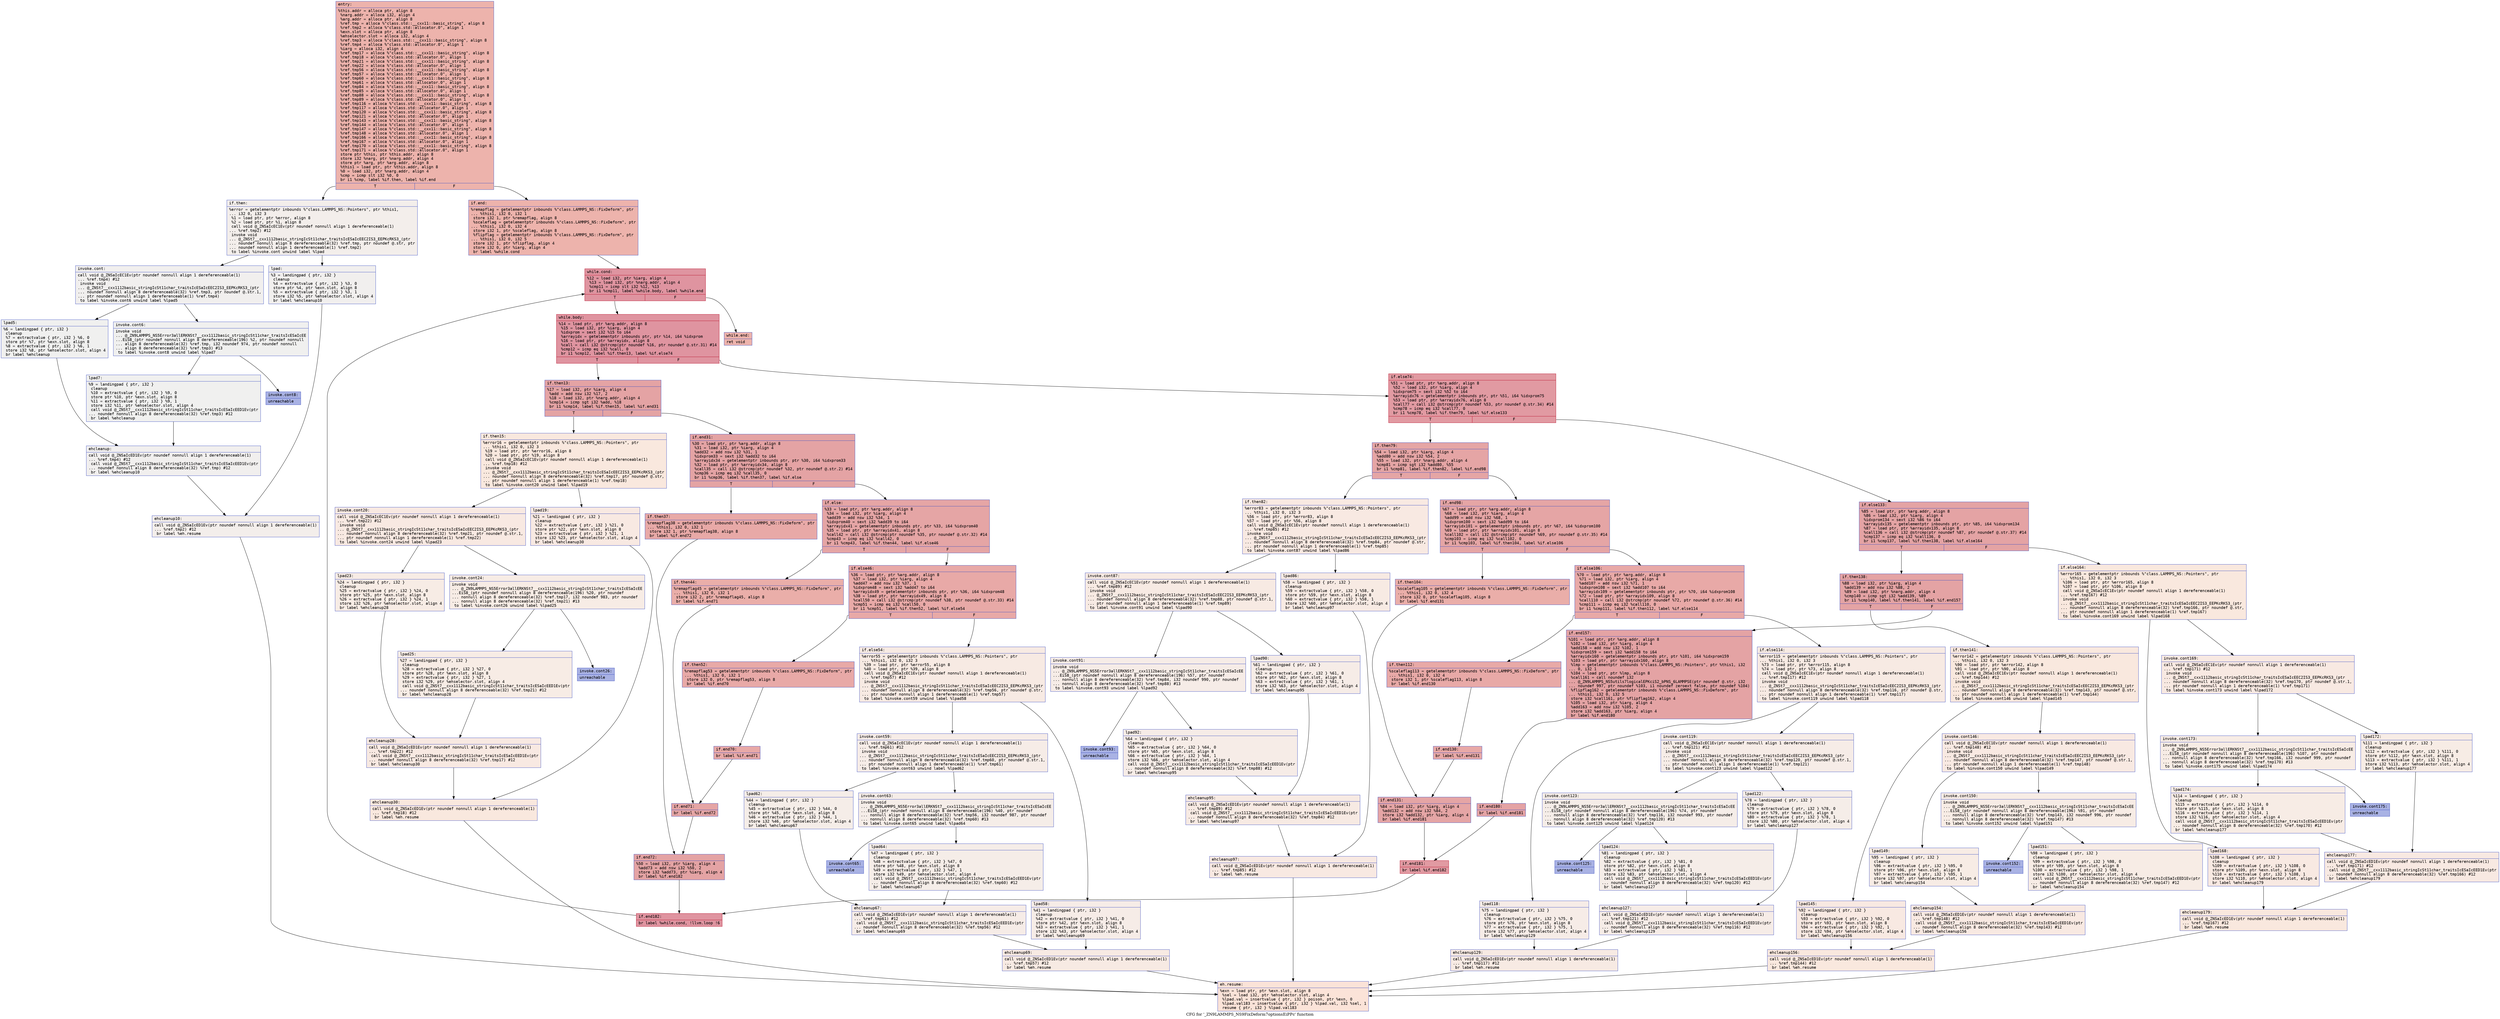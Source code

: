 digraph "CFG for '_ZN9LAMMPS_NS9FixDeform7optionsEiPPc' function" {
	label="CFG for '_ZN9LAMMPS_NS9FixDeform7optionsEiPPc' function";

	Node0x558e84e576a0 [shape=record,color="#3d50c3ff", style=filled, fillcolor="#d6524470" fontname="Courier",label="{entry:\l|  %this.addr = alloca ptr, align 8\l  %narg.addr = alloca i32, align 4\l  %arg.addr = alloca ptr, align 8\l  %ref.tmp = alloca %\"class.std::__cxx11::basic_string\", align 8\l  %ref.tmp2 = alloca %\"class.std::allocator.0\", align 1\l  %exn.slot = alloca ptr, align 8\l  %ehselector.slot = alloca i32, align 4\l  %ref.tmp3 = alloca %\"class.std::__cxx11::basic_string\", align 8\l  %ref.tmp4 = alloca %\"class.std::allocator.0\", align 1\l  %iarg = alloca i32, align 4\l  %ref.tmp17 = alloca %\"class.std::__cxx11::basic_string\", align 8\l  %ref.tmp18 = alloca %\"class.std::allocator.0\", align 1\l  %ref.tmp21 = alloca %\"class.std::__cxx11::basic_string\", align 8\l  %ref.tmp22 = alloca %\"class.std::allocator.0\", align 1\l  %ref.tmp56 = alloca %\"class.std::__cxx11::basic_string\", align 8\l  %ref.tmp57 = alloca %\"class.std::allocator.0\", align 1\l  %ref.tmp60 = alloca %\"class.std::__cxx11::basic_string\", align 8\l  %ref.tmp61 = alloca %\"class.std::allocator.0\", align 1\l  %ref.tmp84 = alloca %\"class.std::__cxx11::basic_string\", align 8\l  %ref.tmp85 = alloca %\"class.std::allocator.0\", align 1\l  %ref.tmp88 = alloca %\"class.std::__cxx11::basic_string\", align 8\l  %ref.tmp89 = alloca %\"class.std::allocator.0\", align 1\l  %ref.tmp116 = alloca %\"class.std::__cxx11::basic_string\", align 8\l  %ref.tmp117 = alloca %\"class.std::allocator.0\", align 1\l  %ref.tmp120 = alloca %\"class.std::__cxx11::basic_string\", align 8\l  %ref.tmp121 = alloca %\"class.std::allocator.0\", align 1\l  %ref.tmp143 = alloca %\"class.std::__cxx11::basic_string\", align 8\l  %ref.tmp144 = alloca %\"class.std::allocator.0\", align 1\l  %ref.tmp147 = alloca %\"class.std::__cxx11::basic_string\", align 8\l  %ref.tmp148 = alloca %\"class.std::allocator.0\", align 1\l  %ref.tmp166 = alloca %\"class.std::__cxx11::basic_string\", align 8\l  %ref.tmp167 = alloca %\"class.std::allocator.0\", align 1\l  %ref.tmp170 = alloca %\"class.std::__cxx11::basic_string\", align 8\l  %ref.tmp171 = alloca %\"class.std::allocator.0\", align 1\l  store ptr %this, ptr %this.addr, align 8\l  store i32 %narg, ptr %narg.addr, align 4\l  store ptr %arg, ptr %arg.addr, align 8\l  %this1 = load ptr, ptr %this.addr, align 8\l  %0 = load i32, ptr %narg.addr, align 4\l  %cmp = icmp slt i32 %0, 0\l  br i1 %cmp, label %if.then, label %if.end\l|{<s0>T|<s1>F}}"];
	Node0x558e84e576a0:s0 -> Node0x558e84e58f30[tooltip="entry -> if.then\nProbability 0.00%" ];
	Node0x558e84e576a0:s1 -> Node0x558e84e58fa0[tooltip="entry -> if.end\nProbability 100.00%" ];
	Node0x558e84e58f30 [shape=record,color="#3d50c3ff", style=filled, fillcolor="#e5d8d170" fontname="Courier",label="{if.then:\l|  %error = getelementptr inbounds %\"class.LAMMPS_NS::Pointers\", ptr %this1,\l... i32 0, i32 3\l  %1 = load ptr, ptr %error, align 8\l  %2 = load ptr, ptr %1, align 8\l  call void @_ZNSaIcEC1Ev(ptr noundef nonnull align 1 dereferenceable(1)\l... %ref.tmp2) #12\l  invoke void\l... @_ZNSt7__cxx1112basic_stringIcSt11char_traitsIcESaIcEEC2IS3_EEPKcRKS3_(ptr\l... noundef nonnull align 8 dereferenceable(32) %ref.tmp, ptr noundef @.str, ptr\l... noundef nonnull align 1 dereferenceable(1) %ref.tmp2)\l          to label %invoke.cont unwind label %lpad\l}"];
	Node0x558e84e58f30 -> Node0x558e84e59420[tooltip="if.then -> invoke.cont\nProbability 50.00%" ];
	Node0x558e84e58f30 -> Node0x558e84e594a0[tooltip="if.then -> lpad\nProbability 50.00%" ];
	Node0x558e84e59420 [shape=record,color="#3d50c3ff", style=filled, fillcolor="#e0dbd870" fontname="Courier",label="{invoke.cont:\l|  call void @_ZNSaIcEC1Ev(ptr noundef nonnull align 1 dereferenceable(1)\l... %ref.tmp4) #12\l  invoke void\l... @_ZNSt7__cxx1112basic_stringIcSt11char_traitsIcESaIcEEC2IS3_EEPKcRKS3_(ptr\l... noundef nonnull align 8 dereferenceable(32) %ref.tmp3, ptr noundef @.str.1,\l... ptr noundef nonnull align 1 dereferenceable(1) %ref.tmp4)\l          to label %invoke.cont6 unwind label %lpad5\l}"];
	Node0x558e84e59420 -> Node0x558e84e597c0[tooltip="invoke.cont -> invoke.cont6\nProbability 50.00%" ];
	Node0x558e84e59420 -> Node0x558e84e59810[tooltip="invoke.cont -> lpad5\nProbability 50.00%" ];
	Node0x558e84e597c0 [shape=record,color="#3d50c3ff", style=filled, fillcolor="#dedcdb70" fontname="Courier",label="{invoke.cont6:\l|  invoke void\l... @_ZN9LAMMPS_NS5Error3allERKNSt7__cxx1112basic_stringIcSt11char_traitsIcESaIcEE\l...EiS8_(ptr noundef nonnull align 8 dereferenceable(196) %2, ptr noundef nonnull\l... align 8 dereferenceable(32) %ref.tmp, i32 noundef 974, ptr noundef nonnull\l... align 8 dereferenceable(32) %ref.tmp3) #13\l          to label %invoke.cont8 unwind label %lpad7\l}"];
	Node0x558e84e597c0 -> Node0x558e84e59770[tooltip="invoke.cont6 -> invoke.cont8\nProbability 0.00%" ];
	Node0x558e84e597c0 -> Node0x558e84e59a70[tooltip="invoke.cont6 -> lpad7\nProbability 100.00%" ];
	Node0x558e84e59770 [shape=record,color="#3d50c3ff", style=filled, fillcolor="#3d50c370" fontname="Courier",label="{invoke.cont8:\l|  unreachable\l}"];
	Node0x558e84e594a0 [shape=record,color="#3d50c3ff", style=filled, fillcolor="#e0dbd870" fontname="Courier",label="{lpad:\l|  %3 = landingpad \{ ptr, i32 \}\l          cleanup\l  %4 = extractvalue \{ ptr, i32 \} %3, 0\l  store ptr %4, ptr %exn.slot, align 8\l  %5 = extractvalue \{ ptr, i32 \} %3, 1\l  store i32 %5, ptr %ehselector.slot, align 4\l  br label %ehcleanup10\l}"];
	Node0x558e84e594a0 -> Node0x558e84e5a520[tooltip="lpad -> ehcleanup10\nProbability 100.00%" ];
	Node0x558e84e59810 [shape=record,color="#3d50c3ff", style=filled, fillcolor="#dedcdb70" fontname="Courier",label="{lpad5:\l|  %6 = landingpad \{ ptr, i32 \}\l          cleanup\l  %7 = extractvalue \{ ptr, i32 \} %6, 0\l  store ptr %7, ptr %exn.slot, align 8\l  %8 = extractvalue \{ ptr, i32 \} %6, 1\l  store i32 %8, ptr %ehselector.slot, align 4\l  br label %ehcleanup\l}"];
	Node0x558e84e59810 -> Node0x558e84e03870[tooltip="lpad5 -> ehcleanup\nProbability 100.00%" ];
	Node0x558e84e59a70 [shape=record,color="#3d50c3ff", style=filled, fillcolor="#dedcdb70" fontname="Courier",label="{lpad7:\l|  %9 = landingpad \{ ptr, i32 \}\l          cleanup\l  %10 = extractvalue \{ ptr, i32 \} %9, 0\l  store ptr %10, ptr %exn.slot, align 8\l  %11 = extractvalue \{ ptr, i32 \} %9, 1\l  store i32 %11, ptr %ehselector.slot, align 4\l  call void @_ZNSt7__cxx1112basic_stringIcSt11char_traitsIcESaIcEED1Ev(ptr\l... noundef nonnull align 8 dereferenceable(32) %ref.tmp3) #12\l  br label %ehcleanup\l}"];
	Node0x558e84e59a70 -> Node0x558e84e03870[tooltip="lpad7 -> ehcleanup\nProbability 100.00%" ];
	Node0x558e84e03870 [shape=record,color="#3d50c3ff", style=filled, fillcolor="#e0dbd870" fontname="Courier",label="{ehcleanup:\l|  call void @_ZNSaIcED1Ev(ptr noundef nonnull align 1 dereferenceable(1)\l... %ref.tmp4) #12\l  call void @_ZNSt7__cxx1112basic_stringIcSt11char_traitsIcESaIcEED1Ev(ptr\l... noundef nonnull align 8 dereferenceable(32) %ref.tmp) #12\l  br label %ehcleanup10\l}"];
	Node0x558e84e03870 -> Node0x558e84e5a520[tooltip="ehcleanup -> ehcleanup10\nProbability 100.00%" ];
	Node0x558e84e5a520 [shape=record,color="#3d50c3ff", style=filled, fillcolor="#e5d8d170" fontname="Courier",label="{ehcleanup10:\l|  call void @_ZNSaIcED1Ev(ptr noundef nonnull align 1 dereferenceable(1)\l... %ref.tmp2) #12\l  br label %eh.resume\l}"];
	Node0x558e84e5a520 -> Node0x558e84e985b0[tooltip="ehcleanup10 -> eh.resume\nProbability 100.00%" ];
	Node0x558e84e58fa0 [shape=record,color="#3d50c3ff", style=filled, fillcolor="#d6524470" fontname="Courier",label="{if.end:\l|  %remapflag = getelementptr inbounds %\"class.LAMMPS_NS::FixDeform\", ptr\l... %this1, i32 0, i32 1\l  store i32 1, ptr %remapflag, align 8\l  %scaleflag = getelementptr inbounds %\"class.LAMMPS_NS::FixDeform\", ptr\l... %this1, i32 0, i32 4\l  store i32 1, ptr %scaleflag, align 8\l  %flipflag = getelementptr inbounds %\"class.LAMMPS_NS::FixDeform\", ptr\l... %this1, i32 0, i32 5\l  store i32 1, ptr %flipflag, align 4\l  store i32 0, ptr %iarg, align 4\l  br label %while.cond\l}"];
	Node0x558e84e58fa0 -> Node0x558e84e98b90[tooltip="if.end -> while.cond\nProbability 100.00%" ];
	Node0x558e84e98b90 [shape=record,color="#b70d28ff", style=filled, fillcolor="#b70d2870" fontname="Courier",label="{while.cond:\l|  %12 = load i32, ptr %iarg, align 4\l  %13 = load i32, ptr %narg.addr, align 4\l  %cmp11 = icmp slt i32 %12, %13\l  br i1 %cmp11, label %while.body, label %while.end\l|{<s0>T|<s1>F}}"];
	Node0x558e84e98b90:s0 -> Node0x558e84e98e10[tooltip="while.cond -> while.body\nProbability 96.88%" ];
	Node0x558e84e98b90:s1 -> Node0x558e84e98e90[tooltip="while.cond -> while.end\nProbability 3.12%" ];
	Node0x558e84e98e10 [shape=record,color="#b70d28ff", style=filled, fillcolor="#b70d2870" fontname="Courier",label="{while.body:\l|  %14 = load ptr, ptr %arg.addr, align 8\l  %15 = load i32, ptr %iarg, align 4\l  %idxprom = sext i32 %15 to i64\l  %arrayidx = getelementptr inbounds ptr, ptr %14, i64 %idxprom\l  %16 = load ptr, ptr %arrayidx, align 8\l  %call = call i32 @strcmp(ptr noundef %16, ptr noundef @.str.31) #14\l  %cmp12 = icmp eq i32 %call, 0\l  br i1 %cmp12, label %if.then13, label %if.else74\l|{<s0>T|<s1>F}}"];
	Node0x558e84e98e10:s0 -> Node0x558e84e994a0[tooltip="while.body -> if.then13\nProbability 37.50%" ];
	Node0x558e84e98e10:s1 -> Node0x558e84e99520[tooltip="while.body -> if.else74\nProbability 62.50%" ];
	Node0x558e84e994a0 [shape=record,color="#3d50c3ff", style=filled, fillcolor="#c32e3170" fontname="Courier",label="{if.then13:\l|  %17 = load i32, ptr %iarg, align 4\l  %add = add nsw i32 %17, 2\l  %18 = load i32, ptr %narg.addr, align 4\l  %cmp14 = icmp sgt i32 %add, %18\l  br i1 %cmp14, label %if.then15, label %if.end31\l|{<s0>T|<s1>F}}"];
	Node0x558e84e994a0:s0 -> Node0x558e84e998b0[tooltip="if.then13 -> if.then15\nProbability 0.00%" ];
	Node0x558e84e994a0:s1 -> Node0x558e84e99930[tooltip="if.then13 -> if.end31\nProbability 100.00%" ];
	Node0x558e84e998b0 [shape=record,color="#3d50c3ff", style=filled, fillcolor="#f2cab570" fontname="Courier",label="{if.then15:\l|  %error16 = getelementptr inbounds %\"class.LAMMPS_NS::Pointers\", ptr\l... %this1, i32 0, i32 3\l  %19 = load ptr, ptr %error16, align 8\l  %20 = load ptr, ptr %19, align 8\l  call void @_ZNSaIcEC1Ev(ptr noundef nonnull align 1 dereferenceable(1)\l... %ref.tmp18) #12\l  invoke void\l... @_ZNSt7__cxx1112basic_stringIcSt11char_traitsIcESaIcEEC2IS3_EEPKcRKS3_(ptr\l... noundef nonnull align 8 dereferenceable(32) %ref.tmp17, ptr noundef @.str,\l... ptr noundef nonnull align 1 dereferenceable(1) %ref.tmp18)\l          to label %invoke.cont20 unwind label %lpad19\l}"];
	Node0x558e84e998b0 -> Node0x558e84e99dc0[tooltip="if.then15 -> invoke.cont20\nProbability 50.00%" ];
	Node0x558e84e998b0 -> Node0x558e84e99e40[tooltip="if.then15 -> lpad19\nProbability 50.00%" ];
	Node0x558e84e99dc0 [shape=record,color="#3d50c3ff", style=filled, fillcolor="#efcebd70" fontname="Courier",label="{invoke.cont20:\l|  call void @_ZNSaIcEC1Ev(ptr noundef nonnull align 1 dereferenceable(1)\l... %ref.tmp22) #12\l  invoke void\l... @_ZNSt7__cxx1112basic_stringIcSt11char_traitsIcESaIcEEC2IS3_EEPKcRKS3_(ptr\l... noundef nonnull align 8 dereferenceable(32) %ref.tmp21, ptr noundef @.str.1,\l... ptr noundef nonnull align 1 dereferenceable(1) %ref.tmp22)\l          to label %invoke.cont24 unwind label %lpad23\l}"];
	Node0x558e84e99dc0 -> Node0x558e84e9a1c0[tooltip="invoke.cont20 -> invoke.cont24\nProbability 50.00%" ];
	Node0x558e84e99dc0 -> Node0x558e84e9a210[tooltip="invoke.cont20 -> lpad23\nProbability 50.00%" ];
	Node0x558e84e9a1c0 [shape=record,color="#3d50c3ff", style=filled, fillcolor="#ecd3c570" fontname="Courier",label="{invoke.cont24:\l|  invoke void\l... @_ZN9LAMMPS_NS5Error3allERKNSt7__cxx1112basic_stringIcSt11char_traitsIcESaIcEE\l...EiS8_(ptr noundef nonnull align 8 dereferenceable(196) %20, ptr noundef\l... nonnull align 8 dereferenceable(32) %ref.tmp17, i32 noundef 983, ptr noundef\l... nonnull align 8 dereferenceable(32) %ref.tmp21) #13\l          to label %invoke.cont26 unwind label %lpad25\l}"];
	Node0x558e84e9a1c0 -> Node0x558e84e9a170[tooltip="invoke.cont24 -> invoke.cont26\nProbability 0.00%" ];
	Node0x558e84e9a1c0 -> Node0x558e84ddffb0[tooltip="invoke.cont24 -> lpad25\nProbability 100.00%" ];
	Node0x558e84e9a170 [shape=record,color="#3d50c3ff", style=filled, fillcolor="#3d50c370" fontname="Courier",label="{invoke.cont26:\l|  unreachable\l}"];
	Node0x558e84e99e40 [shape=record,color="#3d50c3ff", style=filled, fillcolor="#efcebd70" fontname="Courier",label="{lpad19:\l|  %21 = landingpad \{ ptr, i32 \}\l          cleanup\l  %22 = extractvalue \{ ptr, i32 \} %21, 0\l  store ptr %22, ptr %exn.slot, align 8\l  %23 = extractvalue \{ ptr, i32 \} %21, 1\l  store i32 %23, ptr %ehselector.slot, align 4\l  br label %ehcleanup30\l}"];
	Node0x558e84e99e40 -> Node0x558e84de0570[tooltip="lpad19 -> ehcleanup30\nProbability 100.00%" ];
	Node0x558e84e9a210 [shape=record,color="#3d50c3ff", style=filled, fillcolor="#ecd3c570" fontname="Courier",label="{lpad23:\l|  %24 = landingpad \{ ptr, i32 \}\l          cleanup\l  %25 = extractvalue \{ ptr, i32 \} %24, 0\l  store ptr %25, ptr %exn.slot, align 8\l  %26 = extractvalue \{ ptr, i32 \} %24, 1\l  store i32 %26, ptr %ehselector.slot, align 4\l  br label %ehcleanup28\l}"];
	Node0x558e84e9a210 -> Node0x558e84de08c0[tooltip="lpad23 -> ehcleanup28\nProbability 100.00%" ];
	Node0x558e84ddffb0 [shape=record,color="#3d50c3ff", style=filled, fillcolor="#ecd3c570" fontname="Courier",label="{lpad25:\l|  %27 = landingpad \{ ptr, i32 \}\l          cleanup\l  %28 = extractvalue \{ ptr, i32 \} %27, 0\l  store ptr %28, ptr %exn.slot, align 8\l  %29 = extractvalue \{ ptr, i32 \} %27, 1\l  store i32 %29, ptr %ehselector.slot, align 4\l  call void @_ZNSt7__cxx1112basic_stringIcSt11char_traitsIcESaIcEED1Ev(ptr\l... noundef nonnull align 8 dereferenceable(32) %ref.tmp21) #12\l  br label %ehcleanup28\l}"];
	Node0x558e84ddffb0 -> Node0x558e84de08c0[tooltip="lpad25 -> ehcleanup28\nProbability 100.00%" ];
	Node0x558e84de08c0 [shape=record,color="#3d50c3ff", style=filled, fillcolor="#efcebd70" fontname="Courier",label="{ehcleanup28:\l|  call void @_ZNSaIcED1Ev(ptr noundef nonnull align 1 dereferenceable(1)\l... %ref.tmp22) #12\l  call void @_ZNSt7__cxx1112basic_stringIcSt11char_traitsIcESaIcEED1Ev(ptr\l... noundef nonnull align 8 dereferenceable(32) %ref.tmp17) #12\l  br label %ehcleanup30\l}"];
	Node0x558e84de08c0 -> Node0x558e84de0570[tooltip="ehcleanup28 -> ehcleanup30\nProbability 100.00%" ];
	Node0x558e84de0570 [shape=record,color="#3d50c3ff", style=filled, fillcolor="#f2cab570" fontname="Courier",label="{ehcleanup30:\l|  call void @_ZNSaIcED1Ev(ptr noundef nonnull align 1 dereferenceable(1)\l... %ref.tmp18) #12\l  br label %eh.resume\l}"];
	Node0x558e84de0570 -> Node0x558e84e985b0[tooltip="ehcleanup30 -> eh.resume\nProbability 100.00%" ];
	Node0x558e84e99930 [shape=record,color="#3d50c3ff", style=filled, fillcolor="#c32e3170" fontname="Courier",label="{if.end31:\l|  %30 = load ptr, ptr %arg.addr, align 8\l  %31 = load i32, ptr %iarg, align 4\l  %add32 = add nsw i32 %31, 1\l  %idxprom33 = sext i32 %add32 to i64\l  %arrayidx34 = getelementptr inbounds ptr, ptr %30, i64 %idxprom33\l  %32 = load ptr, ptr %arrayidx34, align 8\l  %call35 = call i32 @strcmp(ptr noundef %32, ptr noundef @.str.2) #14\l  %cmp36 = icmp eq i32 %call35, 0\l  br i1 %cmp36, label %if.then37, label %if.else\l|{<s0>T|<s1>F}}"];
	Node0x558e84e99930:s0 -> Node0x558e84e9c8b0[tooltip="if.end31 -> if.then37\nProbability 37.50%" ];
	Node0x558e84e99930:s1 -> Node0x558e84e9c930[tooltip="if.end31 -> if.else\nProbability 62.50%" ];
	Node0x558e84e9c8b0 [shape=record,color="#3d50c3ff", style=filled, fillcolor="#ca3b3770" fontname="Courier",label="{if.then37:\l|  %remapflag38 = getelementptr inbounds %\"class.LAMMPS_NS::FixDeform\", ptr\l... %this1, i32 0, i32 1\l  store i32 1, ptr %remapflag38, align 8\l  br label %if.end72\l}"];
	Node0x558e84e9c8b0 -> Node0x558e84e9cbe0[tooltip="if.then37 -> if.end72\nProbability 100.00%" ];
	Node0x558e84e9c930 [shape=record,color="#3d50c3ff", style=filled, fillcolor="#c5333470" fontname="Courier",label="{if.else:\l|  %33 = load ptr, ptr %arg.addr, align 8\l  %34 = load i32, ptr %iarg, align 4\l  %add39 = add nsw i32 %34, 1\l  %idxprom40 = sext i32 %add39 to i64\l  %arrayidx41 = getelementptr inbounds ptr, ptr %33, i64 %idxprom40\l  %35 = load ptr, ptr %arrayidx41, align 8\l  %call42 = call i32 @strcmp(ptr noundef %35, ptr noundef @.str.32) #14\l  %cmp43 = icmp eq i32 %call42, 0\l  br i1 %cmp43, label %if.then44, label %if.else46\l|{<s0>T|<s1>F}}"];
	Node0x558e84e9c930:s0 -> Node0x558e84e9d270[tooltip="if.else -> if.then44\nProbability 37.50%" ];
	Node0x558e84e9c930:s1 -> Node0x558e84e9d2f0[tooltip="if.else -> if.else46\nProbability 62.50%" ];
	Node0x558e84e9d270 [shape=record,color="#3d50c3ff", style=filled, fillcolor="#d0473d70" fontname="Courier",label="{if.then44:\l|  %remapflag45 = getelementptr inbounds %\"class.LAMMPS_NS::FixDeform\", ptr\l... %this1, i32 0, i32 1\l  store i32 2, ptr %remapflag45, align 8\l  br label %if.end71\l}"];
	Node0x558e84e9d270 -> Node0x558e84e9d5b0[tooltip="if.then44 -> if.end71\nProbability 100.00%" ];
	Node0x558e84e9d2f0 [shape=record,color="#3d50c3ff", style=filled, fillcolor="#ca3b3770" fontname="Courier",label="{if.else46:\l|  %36 = load ptr, ptr %arg.addr, align 8\l  %37 = load i32, ptr %iarg, align 4\l  %add47 = add nsw i32 %37, 1\l  %idxprom48 = sext i32 %add47 to i64\l  %arrayidx49 = getelementptr inbounds ptr, ptr %36, i64 %idxprom48\l  %38 = load ptr, ptr %arrayidx49, align 8\l  %call50 = call i32 @strcmp(ptr noundef %38, ptr noundef @.str.33) #14\l  %cmp51 = icmp eq i32 %call50, 0\l  br i1 %cmp51, label %if.then52, label %if.else54\l|{<s0>T|<s1>F}}"];
	Node0x558e84e9d2f0:s0 -> Node0x558e84e59eb0[tooltip="if.else46 -> if.then52\nProbability 100.00%" ];
	Node0x558e84e9d2f0:s1 -> Node0x558e84e59f30[tooltip="if.else46 -> if.else54\nProbability 0.00%" ];
	Node0x558e84e59eb0 [shape=record,color="#3d50c3ff", style=filled, fillcolor="#ca3b3770" fontname="Courier",label="{if.then52:\l|  %remapflag53 = getelementptr inbounds %\"class.LAMMPS_NS::FixDeform\", ptr\l... %this1, i32 0, i32 1\l  store i32 0, ptr %remapflag53, align 8\l  br label %if.end70\l}"];
	Node0x558e84e59eb0 -> Node0x558e84e5a090[tooltip="if.then52 -> if.end70\nProbability 100.00%" ];
	Node0x558e84e59f30 [shape=record,color="#3d50c3ff", style=filled, fillcolor="#eed0c070" fontname="Courier",label="{if.else54:\l|  %error55 = getelementptr inbounds %\"class.LAMMPS_NS::Pointers\", ptr\l... %this1, i32 0, i32 3\l  %39 = load ptr, ptr %error55, align 8\l  %40 = load ptr, ptr %39, align 8\l  call void @_ZNSaIcEC1Ev(ptr noundef nonnull align 1 dereferenceable(1)\l... %ref.tmp57) #12\l  invoke void\l... @_ZNSt7__cxx1112basic_stringIcSt11char_traitsIcESaIcEEC2IS3_EEPKcRKS3_(ptr\l... noundef nonnull align 8 dereferenceable(32) %ref.tmp56, ptr noundef @.str,\l... ptr noundef nonnull align 1 dereferenceable(1) %ref.tmp57)\l          to label %invoke.cont59 unwind label %lpad58\l}"];
	Node0x558e84e59f30 -> Node0x558e84e9e9d0[tooltip="if.else54 -> invoke.cont59\nProbability 50.00%" ];
	Node0x558e84e59f30 -> Node0x558e84e9ea50[tooltip="if.else54 -> lpad58\nProbability 50.00%" ];
	Node0x558e84e9e9d0 [shape=record,color="#3d50c3ff", style=filled, fillcolor="#ead5c970" fontname="Courier",label="{invoke.cont59:\l|  call void @_ZNSaIcEC1Ev(ptr noundef nonnull align 1 dereferenceable(1)\l... %ref.tmp61) #12\l  invoke void\l... @_ZNSt7__cxx1112basic_stringIcSt11char_traitsIcESaIcEEC2IS3_EEPKcRKS3_(ptr\l... noundef nonnull align 8 dereferenceable(32) %ref.tmp60, ptr noundef @.str.1,\l... ptr noundef nonnull align 1 dereferenceable(1) %ref.tmp61)\l          to label %invoke.cont63 unwind label %lpad62\l}"];
	Node0x558e84e9e9d0 -> Node0x558e84e9edd0[tooltip="invoke.cont59 -> invoke.cont63\nProbability 50.00%" ];
	Node0x558e84e9e9d0 -> Node0x558e84e9ee20[tooltip="invoke.cont59 -> lpad62\nProbability 50.00%" ];
	Node0x558e84e9edd0 [shape=record,color="#3d50c3ff", style=filled, fillcolor="#e8d6cc70" fontname="Courier",label="{invoke.cont63:\l|  invoke void\l... @_ZN9LAMMPS_NS5Error3allERKNSt7__cxx1112basic_stringIcSt11char_traitsIcESaIcEE\l...EiS8_(ptr noundef nonnull align 8 dereferenceable(196) %40, ptr noundef\l... nonnull align 8 dereferenceable(32) %ref.tmp56, i32 noundef 987, ptr noundef\l... nonnull align 8 dereferenceable(32) %ref.tmp60) #13\l          to label %invoke.cont65 unwind label %lpad64\l}"];
	Node0x558e84e9edd0 -> Node0x558e84e9ed80[tooltip="invoke.cont63 -> invoke.cont65\nProbability 0.00%" ];
	Node0x558e84e9edd0 -> Node0x558e84e9f140[tooltip="invoke.cont63 -> lpad64\nProbability 100.00%" ];
	Node0x558e84e9ed80 [shape=record,color="#3d50c3ff", style=filled, fillcolor="#3d50c370" fontname="Courier",label="{invoke.cont65:\l|  unreachable\l}"];
	Node0x558e84e9ea50 [shape=record,color="#3d50c3ff", style=filled, fillcolor="#ead5c970" fontname="Courier",label="{lpad58:\l|  %41 = landingpad \{ ptr, i32 \}\l          cleanup\l  %42 = extractvalue \{ ptr, i32 \} %41, 0\l  store ptr %42, ptr %exn.slot, align 8\l  %43 = extractvalue \{ ptr, i32 \} %41, 1\l  store i32 %43, ptr %ehselector.slot, align 4\l  br label %ehcleanup69\l}"];
	Node0x558e84e9ea50 -> Node0x558e84e9f700[tooltip="lpad58 -> ehcleanup69\nProbability 100.00%" ];
	Node0x558e84e9ee20 [shape=record,color="#3d50c3ff", style=filled, fillcolor="#e8d6cc70" fontname="Courier",label="{lpad62:\l|  %44 = landingpad \{ ptr, i32 \}\l          cleanup\l  %45 = extractvalue \{ ptr, i32 \} %44, 0\l  store ptr %45, ptr %exn.slot, align 8\l  %46 = extractvalue \{ ptr, i32 \} %44, 1\l  store i32 %46, ptr %ehselector.slot, align 4\l  br label %ehcleanup67\l}"];
	Node0x558e84e9ee20 -> Node0x558e84e9fa50[tooltip="lpad62 -> ehcleanup67\nProbability 100.00%" ];
	Node0x558e84e9f140 [shape=record,color="#3d50c3ff", style=filled, fillcolor="#e8d6cc70" fontname="Courier",label="{lpad64:\l|  %47 = landingpad \{ ptr, i32 \}\l          cleanup\l  %48 = extractvalue \{ ptr, i32 \} %47, 0\l  store ptr %48, ptr %exn.slot, align 8\l  %49 = extractvalue \{ ptr, i32 \} %47, 1\l  store i32 %49, ptr %ehselector.slot, align 4\l  call void @_ZNSt7__cxx1112basic_stringIcSt11char_traitsIcESaIcEED1Ev(ptr\l... noundef nonnull align 8 dereferenceable(32) %ref.tmp60) #12\l  br label %ehcleanup67\l}"];
	Node0x558e84e9f140 -> Node0x558e84e9fa50[tooltip="lpad64 -> ehcleanup67\nProbability 100.00%" ];
	Node0x558e84e9fa50 [shape=record,color="#3d50c3ff", style=filled, fillcolor="#ead5c970" fontname="Courier",label="{ehcleanup67:\l|  call void @_ZNSaIcED1Ev(ptr noundef nonnull align 1 dereferenceable(1)\l... %ref.tmp61) #12\l  call void @_ZNSt7__cxx1112basic_stringIcSt11char_traitsIcESaIcEED1Ev(ptr\l... noundef nonnull align 8 dereferenceable(32) %ref.tmp56) #12\l  br label %ehcleanup69\l}"];
	Node0x558e84e9fa50 -> Node0x558e84e9f700[tooltip="ehcleanup67 -> ehcleanup69\nProbability 100.00%" ];
	Node0x558e84e9f700 [shape=record,color="#3d50c3ff", style=filled, fillcolor="#eed0c070" fontname="Courier",label="{ehcleanup69:\l|  call void @_ZNSaIcED1Ev(ptr noundef nonnull align 1 dereferenceable(1)\l... %ref.tmp57) #12\l  br label %eh.resume\l}"];
	Node0x558e84e9f700 -> Node0x558e84e985b0[tooltip="ehcleanup69 -> eh.resume\nProbability 100.00%" ];
	Node0x558e84e5a090 [shape=record,color="#3d50c3ff", style=filled, fillcolor="#ca3b3770" fontname="Courier",label="{if.end70:\l|  br label %if.end71\l}"];
	Node0x558e84e5a090 -> Node0x558e84e9d5b0[tooltip="if.end70 -> if.end71\nProbability 100.00%" ];
	Node0x558e84e9d5b0 [shape=record,color="#3d50c3ff", style=filled, fillcolor="#c5333470" fontname="Courier",label="{if.end71:\l|  br label %if.end72\l}"];
	Node0x558e84e9d5b0 -> Node0x558e84e9cbe0[tooltip="if.end71 -> if.end72\nProbability 100.00%" ];
	Node0x558e84e9cbe0 [shape=record,color="#3d50c3ff", style=filled, fillcolor="#c32e3170" fontname="Courier",label="{if.end72:\l|  %50 = load i32, ptr %iarg, align 4\l  %add73 = add nsw i32 %50, 2\l  store i32 %add73, ptr %iarg, align 4\l  br label %if.end182\l}"];
	Node0x558e84e9cbe0 -> Node0x558e84ea0e10[tooltip="if.end72 -> if.end182\nProbability 100.00%" ];
	Node0x558e84e99520 [shape=record,color="#b70d28ff", style=filled, fillcolor="#bb1b2c70" fontname="Courier",label="{if.else74:\l|  %51 = load ptr, ptr %arg.addr, align 8\l  %52 = load i32, ptr %iarg, align 4\l  %idxprom75 = sext i32 %52 to i64\l  %arrayidx76 = getelementptr inbounds ptr, ptr %51, i64 %idxprom75\l  %53 = load ptr, ptr %arrayidx76, align 8\l  %call77 = call i32 @strcmp(ptr noundef %53, ptr noundef @.str.34) #14\l  %cmp78 = icmp eq i32 %call77, 0\l  br i1 %cmp78, label %if.then79, label %if.else133\l|{<s0>T|<s1>F}}"];
	Node0x558e84e99520:s0 -> Node0x558e84ea13c0[tooltip="if.else74 -> if.then79\nProbability 37.50%" ];
	Node0x558e84e99520:s1 -> Node0x558e84ea1440[tooltip="if.else74 -> if.else133\nProbability 62.50%" ];
	Node0x558e84ea13c0 [shape=record,color="#3d50c3ff", style=filled, fillcolor="#c5333470" fontname="Courier",label="{if.then79:\l|  %54 = load i32, ptr %iarg, align 4\l  %add80 = add nsw i32 %54, 2\l  %55 = load i32, ptr %narg.addr, align 4\l  %cmp81 = icmp sgt i32 %add80, %55\l  br i1 %cmp81, label %if.then82, label %if.end98\l|{<s0>T|<s1>F}}"];
	Node0x558e84ea13c0:s0 -> Node0x558e84ea17d0[tooltip="if.then79 -> if.then82\nProbability 0.00%" ];
	Node0x558e84ea13c0:s1 -> Node0x558e84ea1850[tooltip="if.then79 -> if.end98\nProbability 100.00%" ];
	Node0x558e84ea17d0 [shape=record,color="#3d50c3ff", style=filled, fillcolor="#efcebd70" fontname="Courier",label="{if.then82:\l|  %error83 = getelementptr inbounds %\"class.LAMMPS_NS::Pointers\", ptr\l... %this1, i32 0, i32 3\l  %56 = load ptr, ptr %error83, align 8\l  %57 = load ptr, ptr %56, align 8\l  call void @_ZNSaIcEC1Ev(ptr noundef nonnull align 1 dereferenceable(1)\l... %ref.tmp85) #12\l  invoke void\l... @_ZNSt7__cxx1112basic_stringIcSt11char_traitsIcESaIcEEC2IS3_EEPKcRKS3_(ptr\l... noundef nonnull align 8 dereferenceable(32) %ref.tmp84, ptr noundef @.str,\l... ptr noundef nonnull align 1 dereferenceable(1) %ref.tmp85)\l          to label %invoke.cont87 unwind label %lpad86\l}"];
	Node0x558e84ea17d0 -> Node0x558e84ea1ce0[tooltip="if.then82 -> invoke.cont87\nProbability 50.00%" ];
	Node0x558e84ea17d0 -> Node0x558e84ea1d60[tooltip="if.then82 -> lpad86\nProbability 50.00%" ];
	Node0x558e84ea1ce0 [shape=record,color="#3d50c3ff", style=filled, fillcolor="#eed0c070" fontname="Courier",label="{invoke.cont87:\l|  call void @_ZNSaIcEC1Ev(ptr noundef nonnull align 1 dereferenceable(1)\l... %ref.tmp89) #12\l  invoke void\l... @_ZNSt7__cxx1112basic_stringIcSt11char_traitsIcESaIcEEC2IS3_EEPKcRKS3_(ptr\l... noundef nonnull align 8 dereferenceable(32) %ref.tmp88, ptr noundef @.str.1,\l... ptr noundef nonnull align 1 dereferenceable(1) %ref.tmp89)\l          to label %invoke.cont91 unwind label %lpad90\l}"];
	Node0x558e84ea1ce0 -> Node0x558e84ea2080[tooltip="invoke.cont87 -> invoke.cont91\nProbability 50.00%" ];
	Node0x558e84ea1ce0 -> Node0x558e84ea20d0[tooltip="invoke.cont87 -> lpad90\nProbability 50.00%" ];
	Node0x558e84ea2080 [shape=record,color="#3d50c3ff", style=filled, fillcolor="#ead5c970" fontname="Courier",label="{invoke.cont91:\l|  invoke void\l... @_ZN9LAMMPS_NS5Error3allERKNSt7__cxx1112basic_stringIcSt11char_traitsIcESaIcEE\l...EiS8_(ptr noundef nonnull align 8 dereferenceable(196) %57, ptr noundef\l... nonnull align 8 dereferenceable(32) %ref.tmp84, i32 noundef 990, ptr noundef\l... nonnull align 8 dereferenceable(32) %ref.tmp88) #13\l          to label %invoke.cont93 unwind label %lpad92\l}"];
	Node0x558e84ea2080 -> Node0x558e84ea2030[tooltip="invoke.cont91 -> invoke.cont93\nProbability 0.00%" ];
	Node0x558e84ea2080 -> Node0x558e84ea2330[tooltip="invoke.cont91 -> lpad92\nProbability 100.00%" ];
	Node0x558e84ea2030 [shape=record,color="#3d50c3ff", style=filled, fillcolor="#3d50c370" fontname="Courier",label="{invoke.cont93:\l|  unreachable\l}"];
	Node0x558e84ea1d60 [shape=record,color="#3d50c3ff", style=filled, fillcolor="#eed0c070" fontname="Courier",label="{lpad86:\l|  %58 = landingpad \{ ptr, i32 \}\l          cleanup\l  %59 = extractvalue \{ ptr, i32 \} %58, 0\l  store ptr %59, ptr %exn.slot, align 8\l  %60 = extractvalue \{ ptr, i32 \} %58, 1\l  store i32 %60, ptr %ehselector.slot, align 4\l  br label %ehcleanup97\l}"];
	Node0x558e84ea1d60 -> Node0x558e84ea28f0[tooltip="lpad86 -> ehcleanup97\nProbability 100.00%" ];
	Node0x558e84ea20d0 [shape=record,color="#3d50c3ff", style=filled, fillcolor="#ead5c970" fontname="Courier",label="{lpad90:\l|  %61 = landingpad \{ ptr, i32 \}\l          cleanup\l  %62 = extractvalue \{ ptr, i32 \} %61, 0\l  store ptr %62, ptr %exn.slot, align 8\l  %63 = extractvalue \{ ptr, i32 \} %61, 1\l  store i32 %63, ptr %ehselector.slot, align 4\l  br label %ehcleanup95\l}"];
	Node0x558e84ea20d0 -> Node0x558e84ea2c40[tooltip="lpad90 -> ehcleanup95\nProbability 100.00%" ];
	Node0x558e84ea2330 [shape=record,color="#3d50c3ff", style=filled, fillcolor="#ead5c970" fontname="Courier",label="{lpad92:\l|  %64 = landingpad \{ ptr, i32 \}\l          cleanup\l  %65 = extractvalue \{ ptr, i32 \} %64, 0\l  store ptr %65, ptr %exn.slot, align 8\l  %66 = extractvalue \{ ptr, i32 \} %64, 1\l  store i32 %66, ptr %ehselector.slot, align 4\l  call void @_ZNSt7__cxx1112basic_stringIcSt11char_traitsIcESaIcEED1Ev(ptr\l... noundef nonnull align 8 dereferenceable(32) %ref.tmp88) #12\l  br label %ehcleanup95\l}"];
	Node0x558e84ea2330 -> Node0x558e84ea2c40[tooltip="lpad92 -> ehcleanup95\nProbability 100.00%" ];
	Node0x558e84ea2c40 [shape=record,color="#3d50c3ff", style=filled, fillcolor="#eed0c070" fontname="Courier",label="{ehcleanup95:\l|  call void @_ZNSaIcED1Ev(ptr noundef nonnull align 1 dereferenceable(1)\l... %ref.tmp89) #12\l  call void @_ZNSt7__cxx1112basic_stringIcSt11char_traitsIcESaIcEED1Ev(ptr\l... noundef nonnull align 8 dereferenceable(32) %ref.tmp84) #12\l  br label %ehcleanup97\l}"];
	Node0x558e84ea2c40 -> Node0x558e84ea28f0[tooltip="ehcleanup95 -> ehcleanup97\nProbability 100.00%" ];
	Node0x558e84ea28f0 [shape=record,color="#3d50c3ff", style=filled, fillcolor="#efcebd70" fontname="Courier",label="{ehcleanup97:\l|  call void @_ZNSaIcED1Ev(ptr noundef nonnull align 1 dereferenceable(1)\l... %ref.tmp85) #12\l  br label %eh.resume\l}"];
	Node0x558e84ea28f0 -> Node0x558e84e985b0[tooltip="ehcleanup97 -> eh.resume\nProbability 100.00%" ];
	Node0x558e84ea1850 [shape=record,color="#3d50c3ff", style=filled, fillcolor="#c5333470" fontname="Courier",label="{if.end98:\l|  %67 = load ptr, ptr %arg.addr, align 8\l  %68 = load i32, ptr %iarg, align 4\l  %add99 = add nsw i32 %68, 1\l  %idxprom100 = sext i32 %add99 to i64\l  %arrayidx101 = getelementptr inbounds ptr, ptr %67, i64 %idxprom100\l  %69 = load ptr, ptr %arrayidx101, align 8\l  %call102 = call i32 @strcmp(ptr noundef %69, ptr noundef @.str.35) #14\l  %cmp103 = icmp eq i32 %call102, 0\l  br i1 %cmp103, label %if.then104, label %if.else106\l|{<s0>T|<s1>F}}"];
	Node0x558e84ea1850:s0 -> Node0x558e84ea3ab0[tooltip="if.end98 -> if.then104\nProbability 37.50%" ];
	Node0x558e84ea1850:s1 -> Node0x558e84ea3b30[tooltip="if.end98 -> if.else106\nProbability 62.50%" ];
	Node0x558e84ea3ab0 [shape=record,color="#3d50c3ff", style=filled, fillcolor="#d0473d70" fontname="Courier",label="{if.then104:\l|  %scaleflag105 = getelementptr inbounds %\"class.LAMMPS_NS::FixDeform\", ptr\l... %this1, i32 0, i32 4\l  store i32 0, ptr %scaleflag105, align 8\l  br label %if.end131\l}"];
	Node0x558e84ea3ab0 -> Node0x558e84ea3df0[tooltip="if.then104 -> if.end131\nProbability 100.00%" ];
	Node0x558e84ea3b30 [shape=record,color="#3d50c3ff", style=filled, fillcolor="#ca3b3770" fontname="Courier",label="{if.else106:\l|  %70 = load ptr, ptr %arg.addr, align 8\l  %71 = load i32, ptr %iarg, align 4\l  %add107 = add nsw i32 %71, 1\l  %idxprom108 = sext i32 %add107 to i64\l  %arrayidx109 = getelementptr inbounds ptr, ptr %70, i64 %idxprom108\l  %72 = load ptr, ptr %arrayidx109, align 8\l  %call110 = call i32 @strcmp(ptr noundef %72, ptr noundef @.str.36) #14\l  %cmp111 = icmp eq i32 %call110, 0\l  br i1 %cmp111, label %if.then112, label %if.else114\l|{<s0>T|<s1>F}}"];
	Node0x558e84ea3b30:s0 -> Node0x558e84ea4480[tooltip="if.else106 -> if.then112\nProbability 100.00%" ];
	Node0x558e84ea3b30:s1 -> Node0x558e84ea4500[tooltip="if.else106 -> if.else114\nProbability 0.00%" ];
	Node0x558e84ea4480 [shape=record,color="#3d50c3ff", style=filled, fillcolor="#ca3b3770" fontname="Courier",label="{if.then112:\l|  %scaleflag113 = getelementptr inbounds %\"class.LAMMPS_NS::FixDeform\", ptr\l... %this1, i32 0, i32 4\l  store i32 1, ptr %scaleflag113, align 8\l  br label %if.end130\l}"];
	Node0x558e84ea4480 -> Node0x558e84ea47c0[tooltip="if.then112 -> if.end130\nProbability 100.00%" ];
	Node0x558e84ea4500 [shape=record,color="#3d50c3ff", style=filled, fillcolor="#eed0c070" fontname="Courier",label="{if.else114:\l|  %error115 = getelementptr inbounds %\"class.LAMMPS_NS::Pointers\", ptr\l... %this1, i32 0, i32 3\l  %73 = load ptr, ptr %error115, align 8\l  %74 = load ptr, ptr %73, align 8\l  call void @_ZNSaIcEC1Ev(ptr noundef nonnull align 1 dereferenceable(1)\l... %ref.tmp117) #12\l  invoke void\l... @_ZNSt7__cxx1112basic_stringIcSt11char_traitsIcESaIcEEC2IS3_EEPKcRKS3_(ptr\l... noundef nonnull align 8 dereferenceable(32) %ref.tmp116, ptr noundef @.str,\l... ptr noundef nonnull align 1 dereferenceable(1) %ref.tmp117)\l          to label %invoke.cont119 unwind label %lpad118\l}"];
	Node0x558e84ea4500 -> Node0x558e84ea4c20[tooltip="if.else114 -> invoke.cont119\nProbability 50.00%" ];
	Node0x558e84ea4500 -> Node0x558e84ea4ca0[tooltip="if.else114 -> lpad118\nProbability 50.00%" ];
	Node0x558e84ea4c20 [shape=record,color="#3d50c3ff", style=filled, fillcolor="#ead5c970" fontname="Courier",label="{invoke.cont119:\l|  call void @_ZNSaIcEC1Ev(ptr noundef nonnull align 1 dereferenceable(1)\l... %ref.tmp121) #12\l  invoke void\l... @_ZNSt7__cxx1112basic_stringIcSt11char_traitsIcESaIcEEC2IS3_EEPKcRKS3_(ptr\l... noundef nonnull align 8 dereferenceable(32) %ref.tmp120, ptr noundef @.str.1,\l... ptr noundef nonnull align 1 dereferenceable(1) %ref.tmp121)\l          to label %invoke.cont123 unwind label %lpad122\l}"];
	Node0x558e84ea4c20 -> Node0x558e84ea4fc0[tooltip="invoke.cont119 -> invoke.cont123\nProbability 50.00%" ];
	Node0x558e84ea4c20 -> Node0x558e84ea5010[tooltip="invoke.cont119 -> lpad122\nProbability 50.00%" ];
	Node0x558e84ea4fc0 [shape=record,color="#3d50c3ff", style=filled, fillcolor="#e8d6cc70" fontname="Courier",label="{invoke.cont123:\l|  invoke void\l... @_ZN9LAMMPS_NS5Error3allERKNSt7__cxx1112basic_stringIcSt11char_traitsIcESaIcEE\l...EiS8_(ptr noundef nonnull align 8 dereferenceable(196) %74, ptr noundef\l... nonnull align 8 dereferenceable(32) %ref.tmp116, i32 noundef 993, ptr noundef\l... nonnull align 8 dereferenceable(32) %ref.tmp120) #13\l          to label %invoke.cont125 unwind label %lpad124\l}"];
	Node0x558e84ea4fc0 -> Node0x558e84ea4f70[tooltip="invoke.cont123 -> invoke.cont125\nProbability 0.00%" ];
	Node0x558e84ea4fc0 -> Node0x558e84ea5330[tooltip="invoke.cont123 -> lpad124\nProbability 100.00%" ];
	Node0x558e84ea4f70 [shape=record,color="#3d50c3ff", style=filled, fillcolor="#3d50c370" fontname="Courier",label="{invoke.cont125:\l|  unreachable\l}"];
	Node0x558e84ea4ca0 [shape=record,color="#3d50c3ff", style=filled, fillcolor="#ead5c970" fontname="Courier",label="{lpad118:\l|  %75 = landingpad \{ ptr, i32 \}\l          cleanup\l  %76 = extractvalue \{ ptr, i32 \} %75, 0\l  store ptr %76, ptr %exn.slot, align 8\l  %77 = extractvalue \{ ptr, i32 \} %75, 1\l  store i32 %77, ptr %ehselector.slot, align 4\l  br label %ehcleanup129\l}"];
	Node0x558e84ea4ca0 -> Node0x558e84ea58f0[tooltip="lpad118 -> ehcleanup129\nProbability 100.00%" ];
	Node0x558e84ea5010 [shape=record,color="#3d50c3ff", style=filled, fillcolor="#e8d6cc70" fontname="Courier",label="{lpad122:\l|  %78 = landingpad \{ ptr, i32 \}\l          cleanup\l  %79 = extractvalue \{ ptr, i32 \} %78, 0\l  store ptr %79, ptr %exn.slot, align 8\l  %80 = extractvalue \{ ptr, i32 \} %78, 1\l  store i32 %80, ptr %ehselector.slot, align 4\l  br label %ehcleanup127\l}"];
	Node0x558e84ea5010 -> Node0x558e84ea5c40[tooltip="lpad122 -> ehcleanup127\nProbability 100.00%" ];
	Node0x558e84ea5330 [shape=record,color="#3d50c3ff", style=filled, fillcolor="#e8d6cc70" fontname="Courier",label="{lpad124:\l|  %81 = landingpad \{ ptr, i32 \}\l          cleanup\l  %82 = extractvalue \{ ptr, i32 \} %81, 0\l  store ptr %82, ptr %exn.slot, align 8\l  %83 = extractvalue \{ ptr, i32 \} %81, 1\l  store i32 %83, ptr %ehselector.slot, align 4\l  call void @_ZNSt7__cxx1112basic_stringIcSt11char_traitsIcESaIcEED1Ev(ptr\l... noundef nonnull align 8 dereferenceable(32) %ref.tmp120) #12\l  br label %ehcleanup127\l}"];
	Node0x558e84ea5330 -> Node0x558e84ea5c40[tooltip="lpad124 -> ehcleanup127\nProbability 100.00%" ];
	Node0x558e84ea5c40 [shape=record,color="#3d50c3ff", style=filled, fillcolor="#ead5c970" fontname="Courier",label="{ehcleanup127:\l|  call void @_ZNSaIcED1Ev(ptr noundef nonnull align 1 dereferenceable(1)\l... %ref.tmp121) #12\l  call void @_ZNSt7__cxx1112basic_stringIcSt11char_traitsIcESaIcEED1Ev(ptr\l... noundef nonnull align 8 dereferenceable(32) %ref.tmp116) #12\l  br label %ehcleanup129\l}"];
	Node0x558e84ea5c40 -> Node0x558e84ea58f0[tooltip="ehcleanup127 -> ehcleanup129\nProbability 100.00%" ];
	Node0x558e84ea58f0 [shape=record,color="#3d50c3ff", style=filled, fillcolor="#eed0c070" fontname="Courier",label="{ehcleanup129:\l|  call void @_ZNSaIcED1Ev(ptr noundef nonnull align 1 dereferenceable(1)\l... %ref.tmp117) #12\l  br label %eh.resume\l}"];
	Node0x558e84ea58f0 -> Node0x558e84e985b0[tooltip="ehcleanup129 -> eh.resume\nProbability 100.00%" ];
	Node0x558e84ea47c0 [shape=record,color="#3d50c3ff", style=filled, fillcolor="#ca3b3770" fontname="Courier",label="{if.end130:\l|  br label %if.end131\l}"];
	Node0x558e84ea47c0 -> Node0x558e84ea3df0[tooltip="if.end130 -> if.end131\nProbability 100.00%" ];
	Node0x558e84ea3df0 [shape=record,color="#3d50c3ff", style=filled, fillcolor="#c5333470" fontname="Courier",label="{if.end131:\l|  %84 = load i32, ptr %iarg, align 4\l  %add132 = add nsw i32 %84, 2\l  store i32 %add132, ptr %iarg, align 4\l  br label %if.end181\l}"];
	Node0x558e84ea3df0 -> Node0x558e84ea6780[tooltip="if.end131 -> if.end181\nProbability 100.00%" ];
	Node0x558e84ea1440 [shape=record,color="#3d50c3ff", style=filled, fillcolor="#c32e3170" fontname="Courier",label="{if.else133:\l|  %85 = load ptr, ptr %arg.addr, align 8\l  %86 = load i32, ptr %iarg, align 4\l  %idxprom134 = sext i32 %86 to i64\l  %arrayidx135 = getelementptr inbounds ptr, ptr %85, i64 %idxprom134\l  %87 = load ptr, ptr %arrayidx135, align 8\l  %call136 = call i32 @strcmp(ptr noundef %87, ptr noundef @.str.37) #14\l  %cmp137 = icmp eq i32 %call136, 0\l  br i1 %cmp137, label %if.then138, label %if.else164\l|{<s0>T|<s1>F}}"];
	Node0x558e84ea1440:s0 -> Node0x558e84ea6d30[tooltip="if.else133 -> if.then138\nProbability 100.00%" ];
	Node0x558e84ea1440:s1 -> Node0x558e84ea6db0[tooltip="if.else133 -> if.else164\nProbability 0.00%" ];
	Node0x558e84ea6d30 [shape=record,color="#3d50c3ff", style=filled, fillcolor="#c32e3170" fontname="Courier",label="{if.then138:\l|  %88 = load i32, ptr %iarg, align 4\l  %add139 = add nsw i32 %88, 2\l  %89 = load i32, ptr %narg.addr, align 4\l  %cmp140 = icmp sgt i32 %add139, %89\l  br i1 %cmp140, label %if.then141, label %if.end157\l|{<s0>T|<s1>F}}"];
	Node0x558e84ea6d30:s0 -> Node0x558e84ea7140[tooltip="if.then138 -> if.then141\nProbability 0.00%" ];
	Node0x558e84ea6d30:s1 -> Node0x558e84ea71c0[tooltip="if.then138 -> if.end157\nProbability 100.00%" ];
	Node0x558e84ea7140 [shape=record,color="#3d50c3ff", style=filled, fillcolor="#f2cab570" fontname="Courier",label="{if.then141:\l|  %error142 = getelementptr inbounds %\"class.LAMMPS_NS::Pointers\", ptr\l... %this1, i32 0, i32 3\l  %90 = load ptr, ptr %error142, align 8\l  %91 = load ptr, ptr %90, align 8\l  call void @_ZNSaIcEC1Ev(ptr noundef nonnull align 1 dereferenceable(1)\l... %ref.tmp144) #12\l  invoke void\l... @_ZNSt7__cxx1112basic_stringIcSt11char_traitsIcESaIcEEC2IS3_EEPKcRKS3_(ptr\l... noundef nonnull align 8 dereferenceable(32) %ref.tmp143, ptr noundef @.str,\l... ptr noundef nonnull align 1 dereferenceable(1) %ref.tmp144)\l          to label %invoke.cont146 unwind label %lpad145\l}"];
	Node0x558e84ea7140 -> Node0x558e84ea7660[tooltip="if.then141 -> invoke.cont146\nProbability 50.00%" ];
	Node0x558e84ea7140 -> Node0x558e84ea76e0[tooltip="if.then141 -> lpad145\nProbability 50.00%" ];
	Node0x558e84ea7660 [shape=record,color="#3d50c3ff", style=filled, fillcolor="#efcebd70" fontname="Courier",label="{invoke.cont146:\l|  call void @_ZNSaIcEC1Ev(ptr noundef nonnull align 1 dereferenceable(1)\l... %ref.tmp148) #12\l  invoke void\l... @_ZNSt7__cxx1112basic_stringIcSt11char_traitsIcESaIcEEC2IS3_EEPKcRKS3_(ptr\l... noundef nonnull align 8 dereferenceable(32) %ref.tmp147, ptr noundef @.str.1,\l... ptr noundef nonnull align 1 dereferenceable(1) %ref.tmp148)\l          to label %invoke.cont150 unwind label %lpad149\l}"];
	Node0x558e84ea7660 -> Node0x558e84ea7a00[tooltip="invoke.cont146 -> invoke.cont150\nProbability 50.00%" ];
	Node0x558e84ea7660 -> Node0x558e84ea7a50[tooltip="invoke.cont146 -> lpad149\nProbability 50.00%" ];
	Node0x558e84ea7a00 [shape=record,color="#3d50c3ff", style=filled, fillcolor="#ecd3c570" fontname="Courier",label="{invoke.cont150:\l|  invoke void\l... @_ZN9LAMMPS_NS5Error3allERKNSt7__cxx1112basic_stringIcSt11char_traitsIcESaIcEE\l...EiS8_(ptr noundef nonnull align 8 dereferenceable(196) %91, ptr noundef\l... nonnull align 8 dereferenceable(32) %ref.tmp143, i32 noundef 996, ptr noundef\l... nonnull align 8 dereferenceable(32) %ref.tmp147) #13\l          to label %invoke.cont152 unwind label %lpad151\l}"];
	Node0x558e84ea7a00 -> Node0x558e84ea79b0[tooltip="invoke.cont150 -> invoke.cont152\nProbability 0.00%" ];
	Node0x558e84ea7a00 -> Node0x558e84ea7d10[tooltip="invoke.cont150 -> lpad151\nProbability 100.00%" ];
	Node0x558e84ea79b0 [shape=record,color="#3d50c3ff", style=filled, fillcolor="#3d50c370" fontname="Courier",label="{invoke.cont152:\l|  unreachable\l}"];
	Node0x558e84ea76e0 [shape=record,color="#3d50c3ff", style=filled, fillcolor="#efcebd70" fontname="Courier",label="{lpad145:\l|  %92 = landingpad \{ ptr, i32 \}\l          cleanup\l  %93 = extractvalue \{ ptr, i32 \} %92, 0\l  store ptr %93, ptr %exn.slot, align 8\l  %94 = extractvalue \{ ptr, i32 \} %92, 1\l  store i32 %94, ptr %ehselector.slot, align 4\l  br label %ehcleanup156\l}"];
	Node0x558e84ea76e0 -> Node0x558e84ea82d0[tooltip="lpad145 -> ehcleanup156\nProbability 100.00%" ];
	Node0x558e84ea7a50 [shape=record,color="#3d50c3ff", style=filled, fillcolor="#ecd3c570" fontname="Courier",label="{lpad149:\l|  %95 = landingpad \{ ptr, i32 \}\l          cleanup\l  %96 = extractvalue \{ ptr, i32 \} %95, 0\l  store ptr %96, ptr %exn.slot, align 8\l  %97 = extractvalue \{ ptr, i32 \} %95, 1\l  store i32 %97, ptr %ehselector.slot, align 4\l  br label %ehcleanup154\l}"];
	Node0x558e84ea7a50 -> Node0x558e84e9fdc0[tooltip="lpad149 -> ehcleanup154\nProbability 100.00%" ];
	Node0x558e84ea7d10 [shape=record,color="#3d50c3ff", style=filled, fillcolor="#ecd3c570" fontname="Courier",label="{lpad151:\l|  %98 = landingpad \{ ptr, i32 \}\l          cleanup\l  %99 = extractvalue \{ ptr, i32 \} %98, 0\l  store ptr %99, ptr %exn.slot, align 8\l  %100 = extractvalue \{ ptr, i32 \} %98, 1\l  store i32 %100, ptr %ehselector.slot, align 4\l  call void @_ZNSt7__cxx1112basic_stringIcSt11char_traitsIcESaIcEED1Ev(ptr\l... noundef nonnull align 8 dereferenceable(32) %ref.tmp147) #12\l  br label %ehcleanup154\l}"];
	Node0x558e84ea7d10 -> Node0x558e84e9fdc0[tooltip="lpad151 -> ehcleanup154\nProbability 100.00%" ];
	Node0x558e84e9fdc0 [shape=record,color="#3d50c3ff", style=filled, fillcolor="#efcebd70" fontname="Courier",label="{ehcleanup154:\l|  call void @_ZNSaIcED1Ev(ptr noundef nonnull align 1 dereferenceable(1)\l... %ref.tmp148) #12\l  call void @_ZNSt7__cxx1112basic_stringIcSt11char_traitsIcESaIcEED1Ev(ptr\l... noundef nonnull align 8 dereferenceable(32) %ref.tmp143) #12\l  br label %ehcleanup156\l}"];
	Node0x558e84e9fdc0 -> Node0x558e84ea82d0[tooltip="ehcleanup154 -> ehcleanup156\nProbability 100.00%" ];
	Node0x558e84ea82d0 [shape=record,color="#3d50c3ff", style=filled, fillcolor="#f2cab570" fontname="Courier",label="{ehcleanup156:\l|  call void @_ZNSaIcED1Ev(ptr noundef nonnull align 1 dereferenceable(1)\l... %ref.tmp144) #12\l  br label %eh.resume\l}"];
	Node0x558e84ea82d0 -> Node0x558e84e985b0[tooltip="ehcleanup156 -> eh.resume\nProbability 100.00%" ];
	Node0x558e84ea71c0 [shape=record,color="#3d50c3ff", style=filled, fillcolor="#c32e3170" fontname="Courier",label="{if.end157:\l|  %101 = load ptr, ptr %arg.addr, align 8\l  %102 = load i32, ptr %iarg, align 4\l  %add158 = add nsw i32 %102, 1\l  %idxprom159 = sext i32 %add158 to i64\l  %arrayidx160 = getelementptr inbounds ptr, ptr %101, i64 %idxprom159\l  %103 = load ptr, ptr %arrayidx160, align 8\l  %lmp = getelementptr inbounds %\"class.LAMMPS_NS::Pointers\", ptr %this1, i32\l... 0, i32 1\l  %104 = load ptr, ptr %lmp, align 8\l  %call161 = call noundef i32\l... @_ZN9LAMMPS_NS5utils7logicalEPKciS2_bPNS_6LAMMPSE(ptr noundef @.str, i32\l... noundef 997, ptr noundef %103, i1 noundef zeroext false, ptr noundef %104)\l  %flipflag162 = getelementptr inbounds %\"class.LAMMPS_NS::FixDeform\", ptr\l... %this1, i32 0, i32 5\l  store i32 %call161, ptr %flipflag162, align 4\l  %105 = load i32, ptr %iarg, align 4\l  %add163 = add nsw i32 %105, 2\l  store i32 %add163, ptr %iarg, align 4\l  br label %if.end180\l}"];
	Node0x558e84ea71c0 -> Node0x558e84eaa190[tooltip="if.end157 -> if.end180\nProbability 100.00%" ];
	Node0x558e84ea6db0 [shape=record,color="#3d50c3ff", style=filled, fillcolor="#f2cab570" fontname="Courier",label="{if.else164:\l|  %error165 = getelementptr inbounds %\"class.LAMMPS_NS::Pointers\", ptr\l... %this1, i32 0, i32 3\l  %106 = load ptr, ptr %error165, align 8\l  %107 = load ptr, ptr %106, align 8\l  call void @_ZNSaIcEC1Ev(ptr noundef nonnull align 1 dereferenceable(1)\l... %ref.tmp167) #12\l  invoke void\l... @_ZNSt7__cxx1112basic_stringIcSt11char_traitsIcESaIcEEC2IS3_EEPKcRKS3_(ptr\l... noundef nonnull align 8 dereferenceable(32) %ref.tmp166, ptr noundef @.str,\l... ptr noundef nonnull align 1 dereferenceable(1) %ref.tmp167)\l          to label %invoke.cont169 unwind label %lpad168\l}"];
	Node0x558e84ea6db0 -> Node0x558e84eaa5f0[tooltip="if.else164 -> invoke.cont169\nProbability 50.00%" ];
	Node0x558e84ea6db0 -> Node0x558e84e9d850[tooltip="if.else164 -> lpad168\nProbability 50.00%" ];
	Node0x558e84eaa5f0 [shape=record,color="#3d50c3ff", style=filled, fillcolor="#efcebd70" fontname="Courier",label="{invoke.cont169:\l|  call void @_ZNSaIcEC1Ev(ptr noundef nonnull align 1 dereferenceable(1)\l... %ref.tmp171) #12\l  invoke void\l... @_ZNSt7__cxx1112basic_stringIcSt11char_traitsIcESaIcEEC2IS3_EEPKcRKS3_(ptr\l... noundef nonnull align 8 dereferenceable(32) %ref.tmp170, ptr noundef @.str.1,\l... ptr noundef nonnull align 1 dereferenceable(1) %ref.tmp171)\l          to label %invoke.cont173 unwind label %lpad172\l}"];
	Node0x558e84eaa5f0 -> Node0x558e84e9db70[tooltip="invoke.cont169 -> invoke.cont173\nProbability 50.00%" ];
	Node0x558e84eaa5f0 -> Node0x558e84e9dbc0[tooltip="invoke.cont169 -> lpad172\nProbability 50.00%" ];
	Node0x558e84e9db70 [shape=record,color="#3d50c3ff", style=filled, fillcolor="#ecd3c570" fontname="Courier",label="{invoke.cont173:\l|  invoke void\l... @_ZN9LAMMPS_NS5Error3allERKNSt7__cxx1112basic_stringIcSt11char_traitsIcESaIcEE\l...EiS8_(ptr noundef nonnull align 8 dereferenceable(196) %107, ptr noundef\l... nonnull align 8 dereferenceable(32) %ref.tmp166, i32 noundef 999, ptr noundef\l... nonnull align 8 dereferenceable(32) %ref.tmp170) #13\l          to label %invoke.cont175 unwind label %lpad174\l}"];
	Node0x558e84e9db70 -> Node0x558e84e9db20[tooltip="invoke.cont173 -> invoke.cont175\nProbability 0.00%" ];
	Node0x558e84e9db70 -> Node0x558e84e9de80[tooltip="invoke.cont173 -> lpad174\nProbability 100.00%" ];
	Node0x558e84e9db20 [shape=record,color="#3d50c3ff", style=filled, fillcolor="#3d50c370" fontname="Courier",label="{invoke.cont175:\l|  unreachable\l}"];
	Node0x558e84e9d850 [shape=record,color="#3d50c3ff", style=filled, fillcolor="#efcebd70" fontname="Courier",label="{lpad168:\l|  %108 = landingpad \{ ptr, i32 \}\l          cleanup\l  %109 = extractvalue \{ ptr, i32 \} %108, 0\l  store ptr %109, ptr %exn.slot, align 8\l  %110 = extractvalue \{ ptr, i32 \} %108, 1\l  store i32 %110, ptr %ehselector.slot, align 4\l  br label %ehcleanup179\l}"];
	Node0x558e84e9d850 -> Node0x558e84eabe90[tooltip="lpad168 -> ehcleanup179\nProbability 100.00%" ];
	Node0x558e84e9dbc0 [shape=record,color="#3d50c3ff", style=filled, fillcolor="#ecd3c570" fontname="Courier",label="{lpad172:\l|  %111 = landingpad \{ ptr, i32 \}\l          cleanup\l  %112 = extractvalue \{ ptr, i32 \} %111, 0\l  store ptr %112, ptr %exn.slot, align 8\l  %113 = extractvalue \{ ptr, i32 \} %111, 1\l  store i32 %113, ptr %ehselector.slot, align 4\l  br label %ehcleanup177\l}"];
	Node0x558e84e9dbc0 -> Node0x558e84eac1b0[tooltip="lpad172 -> ehcleanup177\nProbability 100.00%" ];
	Node0x558e84e9de80 [shape=record,color="#3d50c3ff", style=filled, fillcolor="#ecd3c570" fontname="Courier",label="{lpad174:\l|  %114 = landingpad \{ ptr, i32 \}\l          cleanup\l  %115 = extractvalue \{ ptr, i32 \} %114, 0\l  store ptr %115, ptr %exn.slot, align 8\l  %116 = extractvalue \{ ptr, i32 \} %114, 1\l  store i32 %116, ptr %ehselector.slot, align 4\l  call void @_ZNSt7__cxx1112basic_stringIcSt11char_traitsIcESaIcEED1Ev(ptr\l... noundef nonnull align 8 dereferenceable(32) %ref.tmp170) #12\l  br label %ehcleanup177\l}"];
	Node0x558e84e9de80 -> Node0x558e84eac1b0[tooltip="lpad174 -> ehcleanup177\nProbability 100.00%" ];
	Node0x558e84eac1b0 [shape=record,color="#3d50c3ff", style=filled, fillcolor="#efcebd70" fontname="Courier",label="{ehcleanup177:\l|  call void @_ZNSaIcED1Ev(ptr noundef nonnull align 1 dereferenceable(1)\l... %ref.tmp171) #12\l  call void @_ZNSt7__cxx1112basic_stringIcSt11char_traitsIcESaIcEED1Ev(ptr\l... noundef nonnull align 8 dereferenceable(32) %ref.tmp166) #12\l  br label %ehcleanup179\l}"];
	Node0x558e84eac1b0 -> Node0x558e84eabe90[tooltip="ehcleanup177 -> ehcleanup179\nProbability 100.00%" ];
	Node0x558e84eabe90 [shape=record,color="#3d50c3ff", style=filled, fillcolor="#f2cab570" fontname="Courier",label="{ehcleanup179:\l|  call void @_ZNSaIcED1Ev(ptr noundef nonnull align 1 dereferenceable(1)\l... %ref.tmp167) #12\l  br label %eh.resume\l}"];
	Node0x558e84eabe90 -> Node0x558e84e985b0[tooltip="ehcleanup179 -> eh.resume\nProbability 100.00%" ];
	Node0x558e84eaa190 [shape=record,color="#3d50c3ff", style=filled, fillcolor="#c32e3170" fontname="Courier",label="{if.end180:\l|  br label %if.end181\l}"];
	Node0x558e84eaa190 -> Node0x558e84ea6780[tooltip="if.end180 -> if.end181\nProbability 100.00%" ];
	Node0x558e84ea6780 [shape=record,color="#b70d28ff", style=filled, fillcolor="#bb1b2c70" fontname="Courier",label="{if.end181:\l|  br label %if.end182\l}"];
	Node0x558e84ea6780 -> Node0x558e84ea0e10[tooltip="if.end181 -> if.end182\nProbability 100.00%" ];
	Node0x558e84ea0e10 [shape=record,color="#b70d28ff", style=filled, fillcolor="#b70d2870" fontname="Courier",label="{if.end182:\l|  br label %while.cond, !llvm.loop !6\l}"];
	Node0x558e84ea0e10 -> Node0x558e84e98b90[tooltip="if.end182 -> while.cond\nProbability 100.00%" ];
	Node0x558e84e98e90 [shape=record,color="#3d50c3ff", style=filled, fillcolor="#d6524470" fontname="Courier",label="{while.end:\l|  ret void\l}"];
	Node0x558e84e985b0 [shape=record,color="#3d50c3ff", style=filled, fillcolor="#f6bfa670" fontname="Courier",label="{eh.resume:\l|  %exn = load ptr, ptr %exn.slot, align 8\l  %sel = load i32, ptr %ehselector.slot, align 4\l  %lpad.val = insertvalue \{ ptr, i32 \} poison, ptr %exn, 0\l  %lpad.val183 = insertvalue \{ ptr, i32 \} %lpad.val, i32 %sel, 1\l  resume \{ ptr, i32 \} %lpad.val183\l}"];
}

